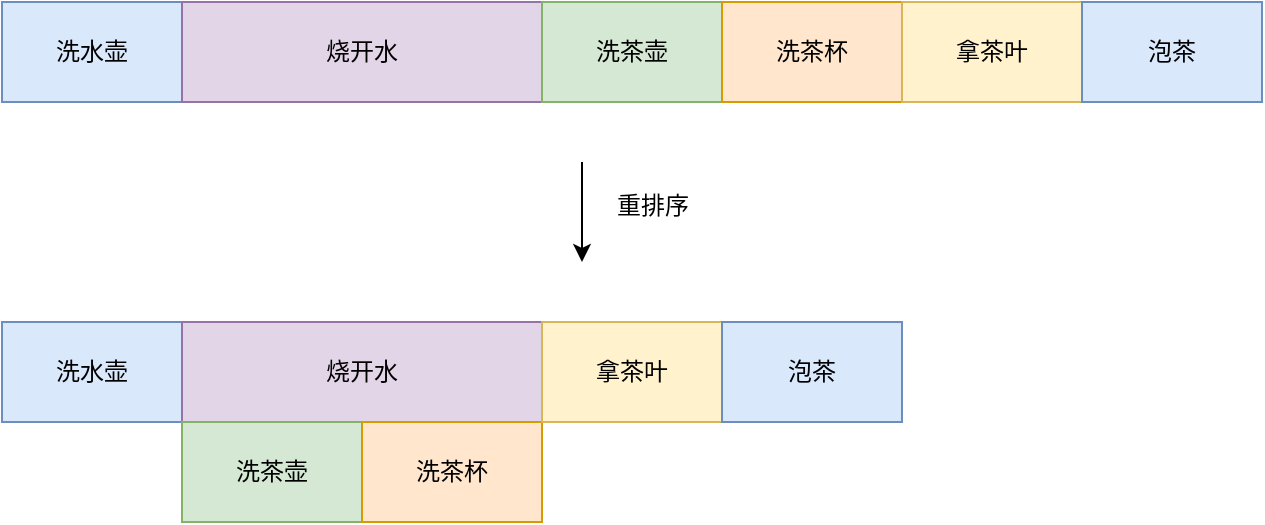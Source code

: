 <mxfile version="15.4.0" type="device"><diagram id="256txes-MJMT5tBjXS7h" name="第 1 页"><mxGraphModel dx="946" dy="624" grid="1" gridSize="10" guides="1" tooltips="1" connect="1" arrows="1" fold="1" page="1" pageScale="1" pageWidth="827" pageHeight="1169" math="0" shadow="0"><root><mxCell id="0"/><mxCell id="1" parent="0"/><mxCell id="OFTFbZ7gaAmSGisnHZ28-1" value="洗水壶" style="rounded=0;whiteSpace=wrap;html=1;fillColor=#dae8fc;strokeColor=#6c8ebf;" vertex="1" parent="1"><mxGeometry x="160" y="170" width="90" height="50" as="geometry"/></mxCell><mxCell id="OFTFbZ7gaAmSGisnHZ28-2" value="烧开水" style="rounded=0;whiteSpace=wrap;html=1;fillColor=#e1d5e7;strokeColor=#9673a6;" vertex="1" parent="1"><mxGeometry x="250" y="170" width="180" height="50" as="geometry"/></mxCell><mxCell id="OFTFbZ7gaAmSGisnHZ28-3" value="洗茶壶" style="rounded=0;whiteSpace=wrap;html=1;fillColor=#d5e8d4;strokeColor=#82b366;" vertex="1" parent="1"><mxGeometry x="430" y="170" width="90" height="50" as="geometry"/></mxCell><mxCell id="OFTFbZ7gaAmSGisnHZ28-4" value="洗茶杯" style="rounded=0;whiteSpace=wrap;html=1;fillColor=#ffe6cc;strokeColor=#d79b00;" vertex="1" parent="1"><mxGeometry x="520" y="170" width="90" height="50" as="geometry"/></mxCell><mxCell id="OFTFbZ7gaAmSGisnHZ28-5" value="拿茶叶" style="rounded=0;whiteSpace=wrap;html=1;fillColor=#fff2cc;strokeColor=#d6b656;" vertex="1" parent="1"><mxGeometry x="610" y="170" width="90" height="50" as="geometry"/></mxCell><mxCell id="OFTFbZ7gaAmSGisnHZ28-6" value="泡茶" style="rounded=0;whiteSpace=wrap;html=1;fillColor=#dae8fc;strokeColor=#6c8ebf;" vertex="1" parent="1"><mxGeometry x="700" y="170" width="90" height="50" as="geometry"/></mxCell><mxCell id="OFTFbZ7gaAmSGisnHZ28-7" value="洗水壶" style="rounded=0;whiteSpace=wrap;html=1;fillColor=#dae8fc;strokeColor=#6c8ebf;" vertex="1" parent="1"><mxGeometry x="160" y="330" width="90" height="50" as="geometry"/></mxCell><mxCell id="OFTFbZ7gaAmSGisnHZ28-8" value="烧开水" style="rounded=0;whiteSpace=wrap;html=1;fillColor=#e1d5e7;strokeColor=#9673a6;" vertex="1" parent="1"><mxGeometry x="250" y="330" width="180" height="50" as="geometry"/></mxCell><mxCell id="OFTFbZ7gaAmSGisnHZ28-9" value="洗茶壶" style="rounded=0;whiteSpace=wrap;html=1;fillColor=#d5e8d4;strokeColor=#82b366;" vertex="1" parent="1"><mxGeometry x="250" y="380" width="90" height="50" as="geometry"/></mxCell><mxCell id="OFTFbZ7gaAmSGisnHZ28-10" value="洗茶杯" style="rounded=0;whiteSpace=wrap;html=1;fillColor=#ffe6cc;strokeColor=#d79b00;" vertex="1" parent="1"><mxGeometry x="340" y="380" width="90" height="50" as="geometry"/></mxCell><mxCell id="OFTFbZ7gaAmSGisnHZ28-11" value="拿茶叶" style="rounded=0;whiteSpace=wrap;html=1;fillColor=#fff2cc;strokeColor=#d6b656;" vertex="1" parent="1"><mxGeometry x="430" y="330" width="90" height="50" as="geometry"/></mxCell><mxCell id="OFTFbZ7gaAmSGisnHZ28-12" value="泡茶" style="rounded=0;whiteSpace=wrap;html=1;fillColor=#dae8fc;strokeColor=#6c8ebf;" vertex="1" parent="1"><mxGeometry x="520" y="330" width="90" height="50" as="geometry"/></mxCell><mxCell id="OFTFbZ7gaAmSGisnHZ28-13" style="edgeStyle=orthogonalEdgeStyle;rounded=0;orthogonalLoop=1;jettySize=auto;html=1;exitX=0.5;exitY=1;exitDx=0;exitDy=0;" edge="1" parent="1"><mxGeometry relative="1" as="geometry"><mxPoint x="450" y="250" as="sourcePoint"/><mxPoint x="450" y="300" as="targetPoint"/><Array as="points"><mxPoint x="450" y="250"/></Array></mxGeometry></mxCell><mxCell id="OFTFbZ7gaAmSGisnHZ28-14" value="重排序" style="text;html=1;align=center;verticalAlign=middle;resizable=0;points=[];autosize=1;strokeColor=none;fillColor=none;" vertex="1" parent="1"><mxGeometry x="460" y="262" width="50" height="20" as="geometry"/></mxCell></root></mxGraphModel></diagram></mxfile>